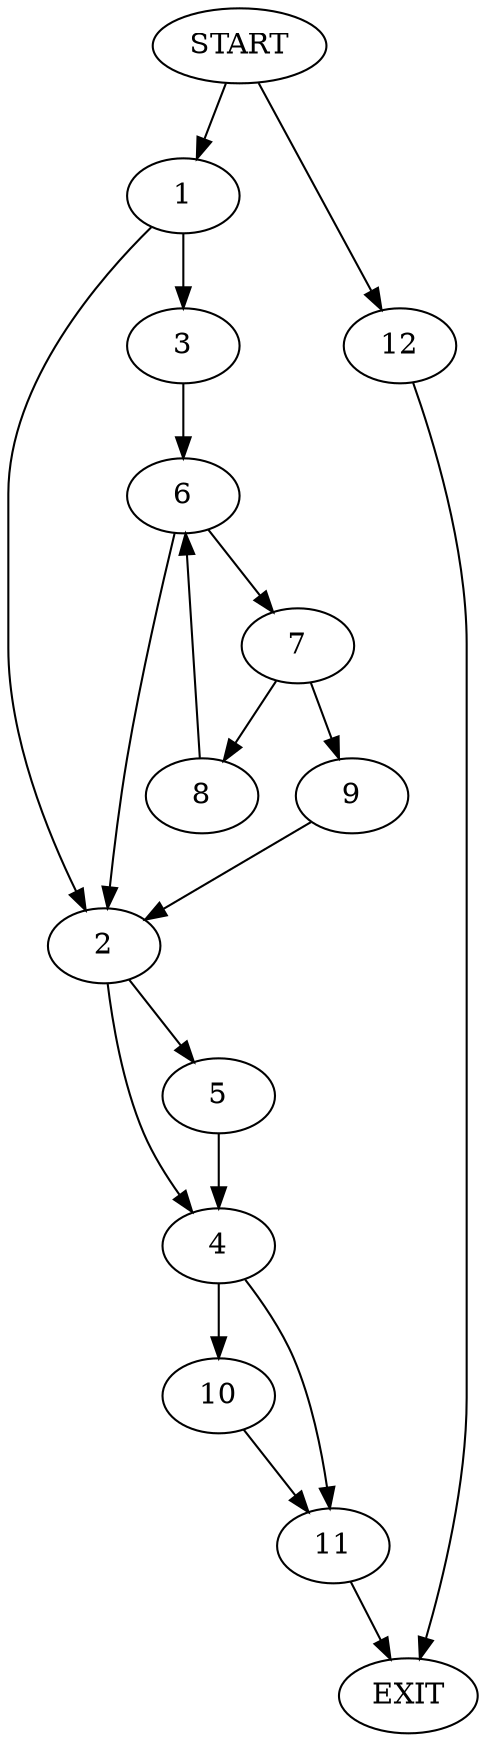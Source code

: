 digraph {
0 [label="START"]
13 [label="EXIT"]
0 -> 1
1 -> 2
1 -> 3
2 -> 4
2 -> 5
3 -> 6
6 -> 7
6 -> 2
7 -> 8
7 -> 9
9 -> 2
8 -> 6
4 -> 10
4 -> 11
5 -> 4
10 -> 11
11 -> 13
0 -> 12
12 -> 13
}

